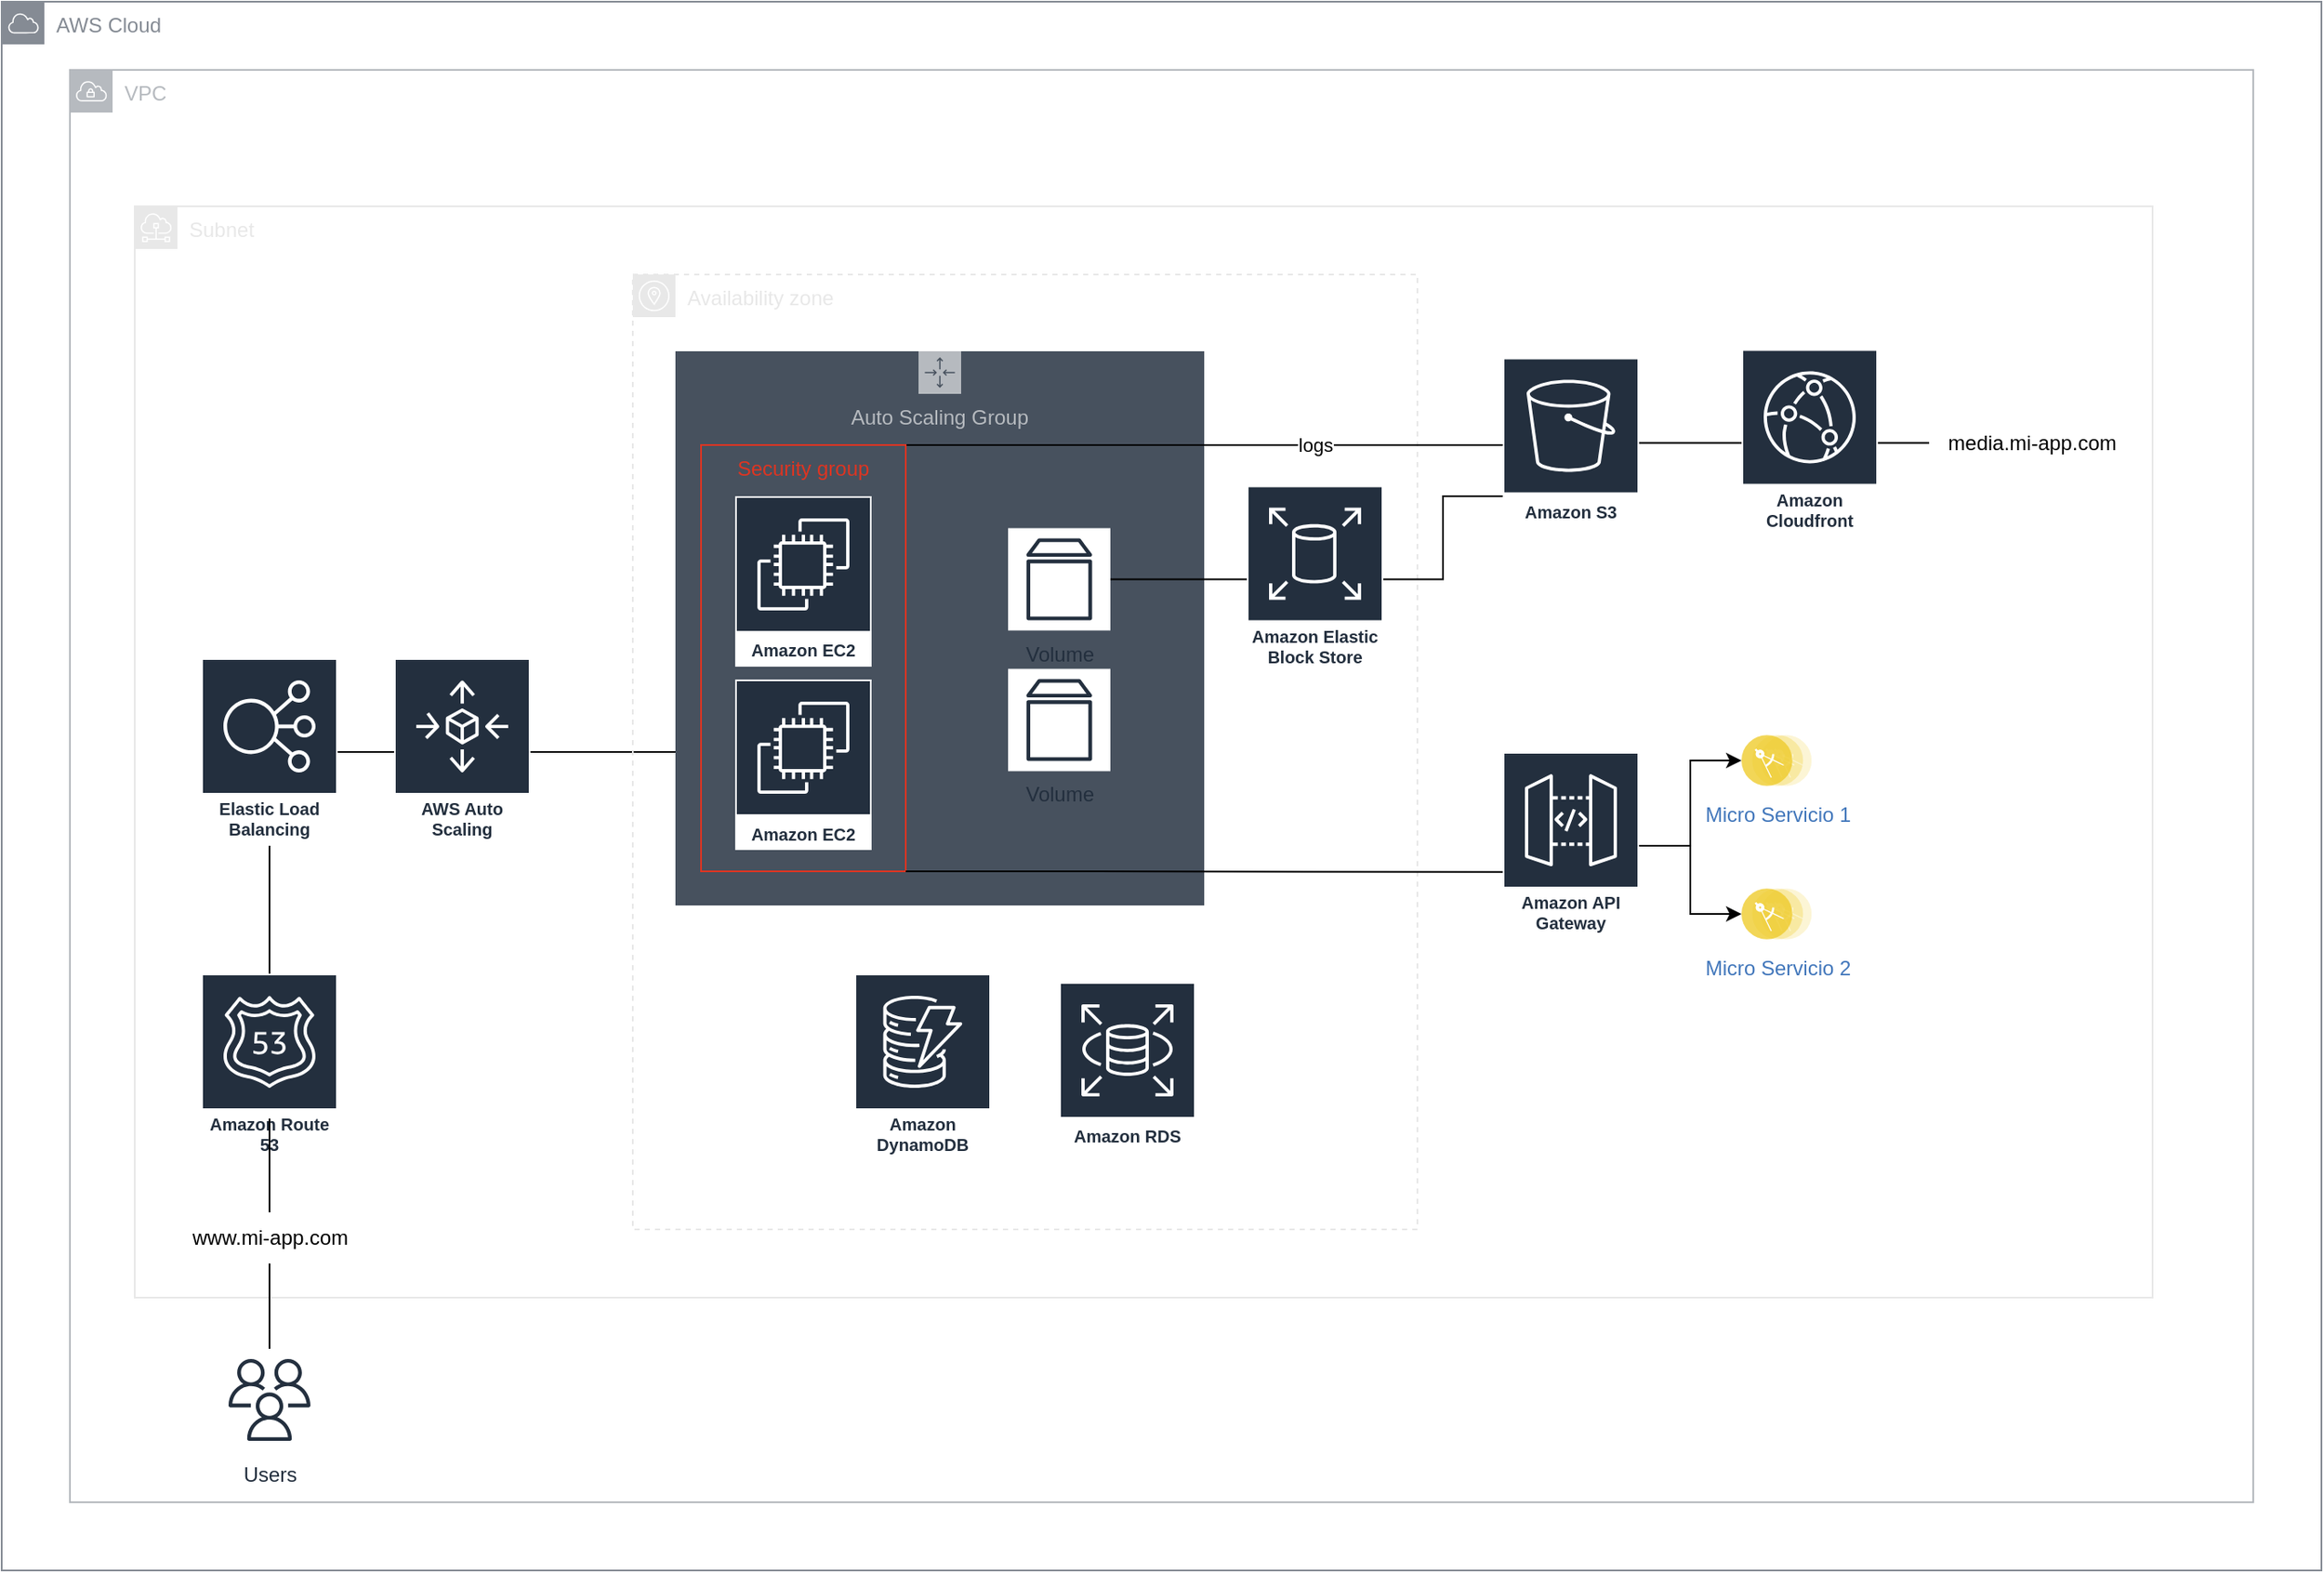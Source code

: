<mxfile version="24.5.3" type="device">
  <diagram name="Página-1" id="N-2LCgwWoT87mJx9ufOB">
    <mxGraphModel dx="2876" dy="1206" grid="1" gridSize="10" guides="1" tooltips="1" connect="1" arrows="1" fold="1" page="1" pageScale="1" pageWidth="827" pageHeight="1169" math="0" shadow="0">
      <root>
        <mxCell id="0" />
        <mxCell id="1" parent="0" />
        <mxCell id="bQiC65SGVC0BOYGLnJeZ-61" style="edgeStyle=orthogonalEdgeStyle;rounded=0;orthogonalLoop=1;jettySize=auto;html=1;entryX=0.065;entryY=0.5;entryDx=0;entryDy=0;entryPerimeter=0;endArrow=none;endFill=0;" edge="1" parent="1" source="bQiC65SGVC0BOYGLnJeZ-22" target="bQiC65SGVC0BOYGLnJeZ-39">
          <mxGeometry relative="1" as="geometry" />
        </mxCell>
        <mxCell id="bQiC65SGVC0BOYGLnJeZ-2" value="VPC" style="sketch=0;outlineConnect=0;gradientColor=none;html=1;whiteSpace=wrap;fontSize=12;fontStyle=0;shape=mxgraph.aws4.group;grIcon=mxgraph.aws4.group_vpc;strokeColor=#B6BABF;fillColor=none;verticalAlign=top;align=left;spacingLeft=30;fontColor=#B6BABF;dashed=0;" vertex="1" parent="1">
          <mxGeometry x="-560" y="80" width="1280" height="840" as="geometry" />
        </mxCell>
        <mxCell id="bQiC65SGVC0BOYGLnJeZ-1" value="AWS Cloud" style="sketch=0;outlineConnect=0;gradientColor=none;html=1;whiteSpace=wrap;fontSize=12;fontStyle=0;shape=mxgraph.aws4.group;grIcon=mxgraph.aws4.group_aws_cloud;strokeColor=#858B94;fillColor=none;verticalAlign=top;align=left;spacingLeft=30;fontColor=#858B94;dashed=0;" vertex="1" parent="1">
          <mxGeometry x="-600" y="40" width="1360" height="920" as="geometry" />
        </mxCell>
        <mxCell id="bQiC65SGVC0BOYGLnJeZ-3" value="Subnet" style="sketch=0;outlineConnect=0;gradientColor=none;html=1;whiteSpace=wrap;fontSize=12;fontStyle=0;shape=mxgraph.aws4.group;grIcon=mxgraph.aws4.group_subnet;strokeColor=#E8E8E8;fillColor=none;verticalAlign=top;align=left;spacingLeft=30;fontColor=#E8E8E8;dashed=0;" vertex="1" parent="1">
          <mxGeometry x="-522" y="160" width="1183" height="640" as="geometry" />
        </mxCell>
        <mxCell id="bQiC65SGVC0BOYGLnJeZ-40" value="Auto Scaling Group" style="sketch=0;outlineConnect=0;gradientColor=none;html=1;whiteSpace=wrap;fontSize=12;fontStyle=0;shape=mxgraph.aws4.groupCenter;grIcon=mxgraph.aws4.group_auto_scaling_group;grStroke=0;strokeColor=#B6BABF;fillColor=#47515E;verticalAlign=top;align=center;fontColor=#B6BABF;dashed=0;spacingTop=25;" vertex="1" parent="1">
          <mxGeometry x="-205" y="245" width="310" height="325" as="geometry" />
        </mxCell>
        <mxCell id="bQiC65SGVC0BOYGLnJeZ-39" value="Availability zone" style="sketch=0;outlineConnect=0;gradientColor=none;html=1;whiteSpace=wrap;fontSize=12;fontStyle=0;shape=mxgraph.aws4.group;grIcon=mxgraph.aws4.group_availability_zone;strokeColor=#E8E8E8;fillColor=none;verticalAlign=top;align=left;spacingLeft=30;fontColor=#E8E8E8;dashed=1;" vertex="1" parent="1">
          <mxGeometry x="-230" y="200" width="460" height="560" as="geometry" />
        </mxCell>
        <mxCell id="bQiC65SGVC0BOYGLnJeZ-4" value="Amazon EC2" style="sketch=0;outlineConnect=0;fontColor=#232F3E;gradientColor=none;strokeColor=#ffffff;fillColor=#232F3E;dashed=0;verticalLabelPosition=middle;verticalAlign=bottom;align=center;html=1;whiteSpace=wrap;fontSize=10;fontStyle=1;spacing=3;shape=mxgraph.aws4.productIcon;prIcon=mxgraph.aws4.ec2;" vertex="1" parent="1">
          <mxGeometry x="-170" y="330" width="80" height="100" as="geometry" />
        </mxCell>
        <mxCell id="bQiC65SGVC0BOYGLnJeZ-26" style="edgeStyle=orthogonalEdgeStyle;rounded=0;orthogonalLoop=1;jettySize=auto;html=1;endArrow=none;endFill=0;" edge="1" parent="1" source="bQiC65SGVC0BOYGLnJeZ-6" target="bQiC65SGVC0BOYGLnJeZ-22">
          <mxGeometry relative="1" as="geometry" />
        </mxCell>
        <mxCell id="bQiC65SGVC0BOYGLnJeZ-6" value="Elastic Load Balancing" style="sketch=0;outlineConnect=0;fontColor=#232F3E;gradientColor=none;strokeColor=#ffffff;fillColor=#232F3E;dashed=0;verticalLabelPosition=middle;verticalAlign=bottom;align=center;html=1;whiteSpace=wrap;fontSize=10;fontStyle=1;spacing=3;shape=mxgraph.aws4.productIcon;prIcon=mxgraph.aws4.elastic_load_balancing;" vertex="1" parent="1">
          <mxGeometry x="-483" y="425" width="80" height="110" as="geometry" />
        </mxCell>
        <mxCell id="bQiC65SGVC0BOYGLnJeZ-14" style="edgeStyle=orthogonalEdgeStyle;rounded=0;orthogonalLoop=1;jettySize=auto;html=1;endArrow=none;endFill=0;" edge="1" parent="1" source="bQiC65SGVC0BOYGLnJeZ-9" target="bQiC65SGVC0BOYGLnJeZ-13">
          <mxGeometry relative="1" as="geometry" />
        </mxCell>
        <mxCell id="bQiC65SGVC0BOYGLnJeZ-9" value="Users" style="sketch=0;outlineConnect=0;fontColor=#232F3E;gradientColor=none;strokeColor=#232F3E;fillColor=#ffffff;dashed=0;verticalLabelPosition=bottom;verticalAlign=top;align=center;html=1;fontSize=12;fontStyle=0;aspect=fixed;shape=mxgraph.aws4.resourceIcon;resIcon=mxgraph.aws4.users;" vertex="1" parent="1">
          <mxGeometry x="-473" y="830" width="60" height="60" as="geometry" />
        </mxCell>
        <mxCell id="bQiC65SGVC0BOYGLnJeZ-10" value="Amazon DynamoDB" style="sketch=0;outlineConnect=0;fontColor=#232F3E;gradientColor=none;strokeColor=#ffffff;fillColor=#232F3E;dashed=0;verticalLabelPosition=middle;verticalAlign=bottom;align=center;html=1;whiteSpace=wrap;fontSize=10;fontStyle=1;spacing=3;shape=mxgraph.aws4.productIcon;prIcon=mxgraph.aws4.dynamodb;" vertex="1" parent="1">
          <mxGeometry x="-100" y="610" width="80" height="110" as="geometry" />
        </mxCell>
        <mxCell id="bQiC65SGVC0BOYGLnJeZ-11" value="Amazon RDS" style="sketch=0;outlineConnect=0;fontColor=#232F3E;gradientColor=none;strokeColor=#ffffff;fillColor=#232F3E;dashed=0;verticalLabelPosition=middle;verticalAlign=bottom;align=center;html=1;whiteSpace=wrap;fontSize=10;fontStyle=1;spacing=3;shape=mxgraph.aws4.productIcon;prIcon=mxgraph.aws4.rds;" vertex="1" parent="1">
          <mxGeometry x="20" y="615" width="80" height="100" as="geometry" />
        </mxCell>
        <mxCell id="bQiC65SGVC0BOYGLnJeZ-60" style="edgeStyle=orthogonalEdgeStyle;rounded=0;orthogonalLoop=1;jettySize=auto;html=1;endArrow=none;endFill=0;" edge="1" parent="1" source="bQiC65SGVC0BOYGLnJeZ-12" target="bQiC65SGVC0BOYGLnJeZ-6">
          <mxGeometry relative="1" as="geometry" />
        </mxCell>
        <mxCell id="bQiC65SGVC0BOYGLnJeZ-12" value="Amazon Route 53" style="sketch=0;outlineConnect=0;fontColor=#232F3E;gradientColor=none;strokeColor=#ffffff;fillColor=#232F3E;dashed=0;verticalLabelPosition=middle;verticalAlign=bottom;align=center;html=1;whiteSpace=wrap;fontSize=10;fontStyle=1;spacing=3;shape=mxgraph.aws4.productIcon;prIcon=mxgraph.aws4.route_53;" vertex="1" parent="1">
          <mxGeometry x="-483" y="610" width="80" height="110" as="geometry" />
        </mxCell>
        <mxCell id="bQiC65SGVC0BOYGLnJeZ-15" style="edgeStyle=orthogonalEdgeStyle;rounded=0;orthogonalLoop=1;jettySize=auto;html=1;endArrow=none;endFill=0;" edge="1" parent="1" source="bQiC65SGVC0BOYGLnJeZ-13">
          <mxGeometry relative="1" as="geometry">
            <mxPoint x="-443" y="695" as="targetPoint" />
          </mxGeometry>
        </mxCell>
        <mxCell id="bQiC65SGVC0BOYGLnJeZ-13" value="www.mi-app.com" style="text;html=1;align=center;verticalAlign=middle;resizable=0;points=[];autosize=1;strokeColor=none;fillColor=none;" vertex="1" parent="1">
          <mxGeometry x="-498" y="750" width="110" height="30" as="geometry" />
        </mxCell>
        <mxCell id="bQiC65SGVC0BOYGLnJeZ-64" style="edgeStyle=orthogonalEdgeStyle;rounded=0;orthogonalLoop=1;jettySize=auto;html=1;endArrow=none;endFill=0;" edge="1" parent="1" source="bQiC65SGVC0BOYGLnJeZ-18" target="bQiC65SGVC0BOYGLnJeZ-63">
          <mxGeometry relative="1" as="geometry" />
        </mxCell>
        <mxCell id="bQiC65SGVC0BOYGLnJeZ-18" value="Amazon Cloudfront" style="sketch=0;outlineConnect=0;fontColor=#232F3E;gradientColor=none;strokeColor=#ffffff;fillColor=#232F3E;dashed=0;verticalLabelPosition=middle;verticalAlign=bottom;align=center;html=1;whiteSpace=wrap;fontSize=10;fontStyle=1;spacing=3;shape=mxgraph.aws4.productIcon;prIcon=mxgraph.aws4.cloudfront;" vertex="1" parent="1">
          <mxGeometry x="420" y="243.75" width="80" height="110" as="geometry" />
        </mxCell>
        <mxCell id="bQiC65SGVC0BOYGLnJeZ-22" value="AWS Auto Scaling" style="sketch=0;outlineConnect=0;fontColor=#232F3E;gradientColor=none;strokeColor=#ffffff;fillColor=#232F3E;dashed=0;verticalLabelPosition=middle;verticalAlign=bottom;align=center;html=1;whiteSpace=wrap;fontSize=10;fontStyle=1;spacing=3;shape=mxgraph.aws4.productIcon;prIcon=mxgraph.aws4.autoscaling;" vertex="1" parent="1">
          <mxGeometry x="-370" y="425" width="80" height="110" as="geometry" />
        </mxCell>
        <mxCell id="bQiC65SGVC0BOYGLnJeZ-25" value="Amazon EC2" style="sketch=0;outlineConnect=0;fontColor=#232F3E;gradientColor=none;strokeColor=#ffffff;fillColor=#232F3E;dashed=0;verticalLabelPosition=middle;verticalAlign=bottom;align=center;html=1;whiteSpace=wrap;fontSize=10;fontStyle=1;spacing=3;shape=mxgraph.aws4.productIcon;prIcon=mxgraph.aws4.ec2;" vertex="1" parent="1">
          <mxGeometry x="-170" y="437.5" width="80" height="100" as="geometry" />
        </mxCell>
        <mxCell id="bQiC65SGVC0BOYGLnJeZ-52" style="edgeStyle=orthogonalEdgeStyle;rounded=0;orthogonalLoop=1;jettySize=auto;html=1;entryX=0;entryY=0.5;entryDx=0;entryDy=0;" edge="1" parent="1" source="bQiC65SGVC0BOYGLnJeZ-32" target="bQiC65SGVC0BOYGLnJeZ-35">
          <mxGeometry relative="1" as="geometry" />
        </mxCell>
        <mxCell id="bQiC65SGVC0BOYGLnJeZ-53" style="edgeStyle=orthogonalEdgeStyle;rounded=0;orthogonalLoop=1;jettySize=auto;html=1;" edge="1" parent="1" source="bQiC65SGVC0BOYGLnJeZ-32" target="bQiC65SGVC0BOYGLnJeZ-36">
          <mxGeometry relative="1" as="geometry" />
        </mxCell>
        <mxCell id="bQiC65SGVC0BOYGLnJeZ-32" value="Amazon API Gateway" style="sketch=0;outlineConnect=0;fontColor=#232F3E;gradientColor=none;strokeColor=#ffffff;fillColor=#232F3E;dashed=0;verticalLabelPosition=middle;verticalAlign=bottom;align=center;html=1;whiteSpace=wrap;fontSize=10;fontStyle=1;spacing=3;shape=mxgraph.aws4.productIcon;prIcon=mxgraph.aws4.api_gateway;" vertex="1" parent="1">
          <mxGeometry x="280" y="480" width="80" height="110" as="geometry" />
        </mxCell>
        <mxCell id="bQiC65SGVC0BOYGLnJeZ-35" value="Micro Servicio 1" style="image;aspect=fixed;perimeter=ellipsePerimeter;html=1;align=center;shadow=0;dashed=0;fontColor=#4277BB;labelBackgroundColor=default;fontSize=12;spacingTop=3;image=img/lib/ibm/applications/microservice.svg;" vertex="1" parent="1">
          <mxGeometry x="420" y="470" width="41.1" height="30" as="geometry" />
        </mxCell>
        <mxCell id="bQiC65SGVC0BOYGLnJeZ-36" value="Micro Servicio 2" style="image;aspect=fixed;perimeter=ellipsePerimeter;html=1;align=center;shadow=0;dashed=0;fontColor=#4277BB;labelBackgroundColor=default;fontSize=12;spacingTop=3;image=img/lib/ibm/applications/microservice.svg;" vertex="1" parent="1">
          <mxGeometry x="420" y="560" width="41.1" height="30" as="geometry" />
        </mxCell>
        <mxCell id="bQiC65SGVC0BOYGLnJeZ-55" style="edgeStyle=orthogonalEdgeStyle;rounded=0;orthogonalLoop=1;jettySize=auto;html=1;exitX=1;exitY=0;exitDx=0;exitDy=0;endArrow=none;endFill=0;" edge="1" parent="1" source="bQiC65SGVC0BOYGLnJeZ-41" target="bQiC65SGVC0BOYGLnJeZ-48">
          <mxGeometry relative="1" as="geometry">
            <Array as="points">
              <mxPoint x="240" y="300" />
              <mxPoint x="240" y="300" />
            </Array>
          </mxGeometry>
        </mxCell>
        <mxCell id="bQiC65SGVC0BOYGLnJeZ-58" value="logs" style="edgeLabel;html=1;align=center;verticalAlign=middle;resizable=0;points=[];" vertex="1" connectable="0" parent="bQiC65SGVC0BOYGLnJeZ-55">
          <mxGeometry x="0.125" y="1" relative="1" as="geometry">
            <mxPoint x="43" y="1" as="offset" />
          </mxGeometry>
        </mxCell>
        <mxCell id="bQiC65SGVC0BOYGLnJeZ-41" value="Security group" style="fillColor=none;strokeColor=#DD3522;verticalAlign=top;fontStyle=0;fontColor=#DD3522;whiteSpace=wrap;html=1;" vertex="1" parent="1">
          <mxGeometry x="-190" y="300" width="120" height="250" as="geometry" />
        </mxCell>
        <mxCell id="bQiC65SGVC0BOYGLnJeZ-50" style="edgeStyle=orthogonalEdgeStyle;rounded=0;orthogonalLoop=1;jettySize=auto;html=1;endArrow=none;endFill=0;" edge="1" parent="1" source="bQiC65SGVC0BOYGLnJeZ-46" target="bQiC65SGVC0BOYGLnJeZ-49">
          <mxGeometry relative="1" as="geometry" />
        </mxCell>
        <mxCell id="bQiC65SGVC0BOYGLnJeZ-46" value="Volume" style="sketch=0;outlineConnect=0;fontColor=#232F3E;gradientColor=none;strokeColor=#232F3E;fillColor=#ffffff;dashed=0;verticalLabelPosition=bottom;verticalAlign=top;align=center;html=1;fontSize=12;fontStyle=0;aspect=fixed;shape=mxgraph.aws4.resourceIcon;resIcon=mxgraph.aws4.volume;" vertex="1" parent="1">
          <mxGeometry x="-10" y="348.75" width="60" height="60" as="geometry" />
        </mxCell>
        <mxCell id="bQiC65SGVC0BOYGLnJeZ-47" value="Volume" style="sketch=0;outlineConnect=0;fontColor=#232F3E;gradientColor=none;strokeColor=#232F3E;fillColor=#ffffff;dashed=0;verticalLabelPosition=bottom;verticalAlign=top;align=center;html=1;fontSize=12;fontStyle=0;aspect=fixed;shape=mxgraph.aws4.resourceIcon;resIcon=mxgraph.aws4.volume;" vertex="1" parent="1">
          <mxGeometry x="-10" y="431.25" width="60" height="60" as="geometry" />
        </mxCell>
        <mxCell id="bQiC65SGVC0BOYGLnJeZ-62" style="edgeStyle=orthogonalEdgeStyle;rounded=0;orthogonalLoop=1;jettySize=auto;html=1;endArrow=none;endFill=0;" edge="1" parent="1" source="bQiC65SGVC0BOYGLnJeZ-48" target="bQiC65SGVC0BOYGLnJeZ-18">
          <mxGeometry relative="1" as="geometry" />
        </mxCell>
        <mxCell id="bQiC65SGVC0BOYGLnJeZ-48" value="Amazon S3" style="sketch=0;outlineConnect=0;fontColor=#232F3E;gradientColor=none;strokeColor=#ffffff;fillColor=#232F3E;dashed=0;verticalLabelPosition=middle;verticalAlign=bottom;align=center;html=1;whiteSpace=wrap;fontSize=10;fontStyle=1;spacing=3;shape=mxgraph.aws4.productIcon;prIcon=mxgraph.aws4.s3;" vertex="1" parent="1">
          <mxGeometry x="280" y="248.75" width="80" height="100" as="geometry" />
        </mxCell>
        <mxCell id="bQiC65SGVC0BOYGLnJeZ-59" style="edgeStyle=orthogonalEdgeStyle;rounded=0;orthogonalLoop=1;jettySize=auto;html=1;endArrow=none;endFill=0;" edge="1" parent="1" source="bQiC65SGVC0BOYGLnJeZ-49" target="bQiC65SGVC0BOYGLnJeZ-48">
          <mxGeometry relative="1" as="geometry">
            <Array as="points">
              <mxPoint x="245" y="379" />
              <mxPoint x="245" y="330" />
            </Array>
          </mxGeometry>
        </mxCell>
        <mxCell id="bQiC65SGVC0BOYGLnJeZ-49" value="Amazon Elastic Block Store" style="sketch=0;outlineConnect=0;fontColor=#232F3E;gradientColor=none;strokeColor=#ffffff;fillColor=#232F3E;dashed=0;verticalLabelPosition=middle;verticalAlign=bottom;align=center;html=1;whiteSpace=wrap;fontSize=10;fontStyle=1;spacing=3;shape=mxgraph.aws4.productIcon;prIcon=mxgraph.aws4.elastic_block_store;" vertex="1" parent="1">
          <mxGeometry x="130" y="323.75" width="80" height="110" as="geometry" />
        </mxCell>
        <mxCell id="bQiC65SGVC0BOYGLnJeZ-54" style="edgeStyle=orthogonalEdgeStyle;rounded=0;orthogonalLoop=1;jettySize=auto;html=1;exitX=1;exitY=1;exitDx=0;exitDy=0;entryX=0;entryY=0.64;entryDx=0;entryDy=0;entryPerimeter=0;endArrow=none;endFill=0;" edge="1" parent="1" source="bQiC65SGVC0BOYGLnJeZ-41" target="bQiC65SGVC0BOYGLnJeZ-32">
          <mxGeometry relative="1" as="geometry">
            <Array as="points">
              <mxPoint x="40" y="550" />
              <mxPoint x="40" y="550" />
            </Array>
          </mxGeometry>
        </mxCell>
        <mxCell id="bQiC65SGVC0BOYGLnJeZ-63" value="media.mi-app.com" style="text;html=1;align=center;verticalAlign=middle;resizable=0;points=[];autosize=1;strokeColor=none;fillColor=none;" vertex="1" parent="1">
          <mxGeometry x="530" y="283.75" width="120" height="30" as="geometry" />
        </mxCell>
      </root>
    </mxGraphModel>
  </diagram>
</mxfile>
